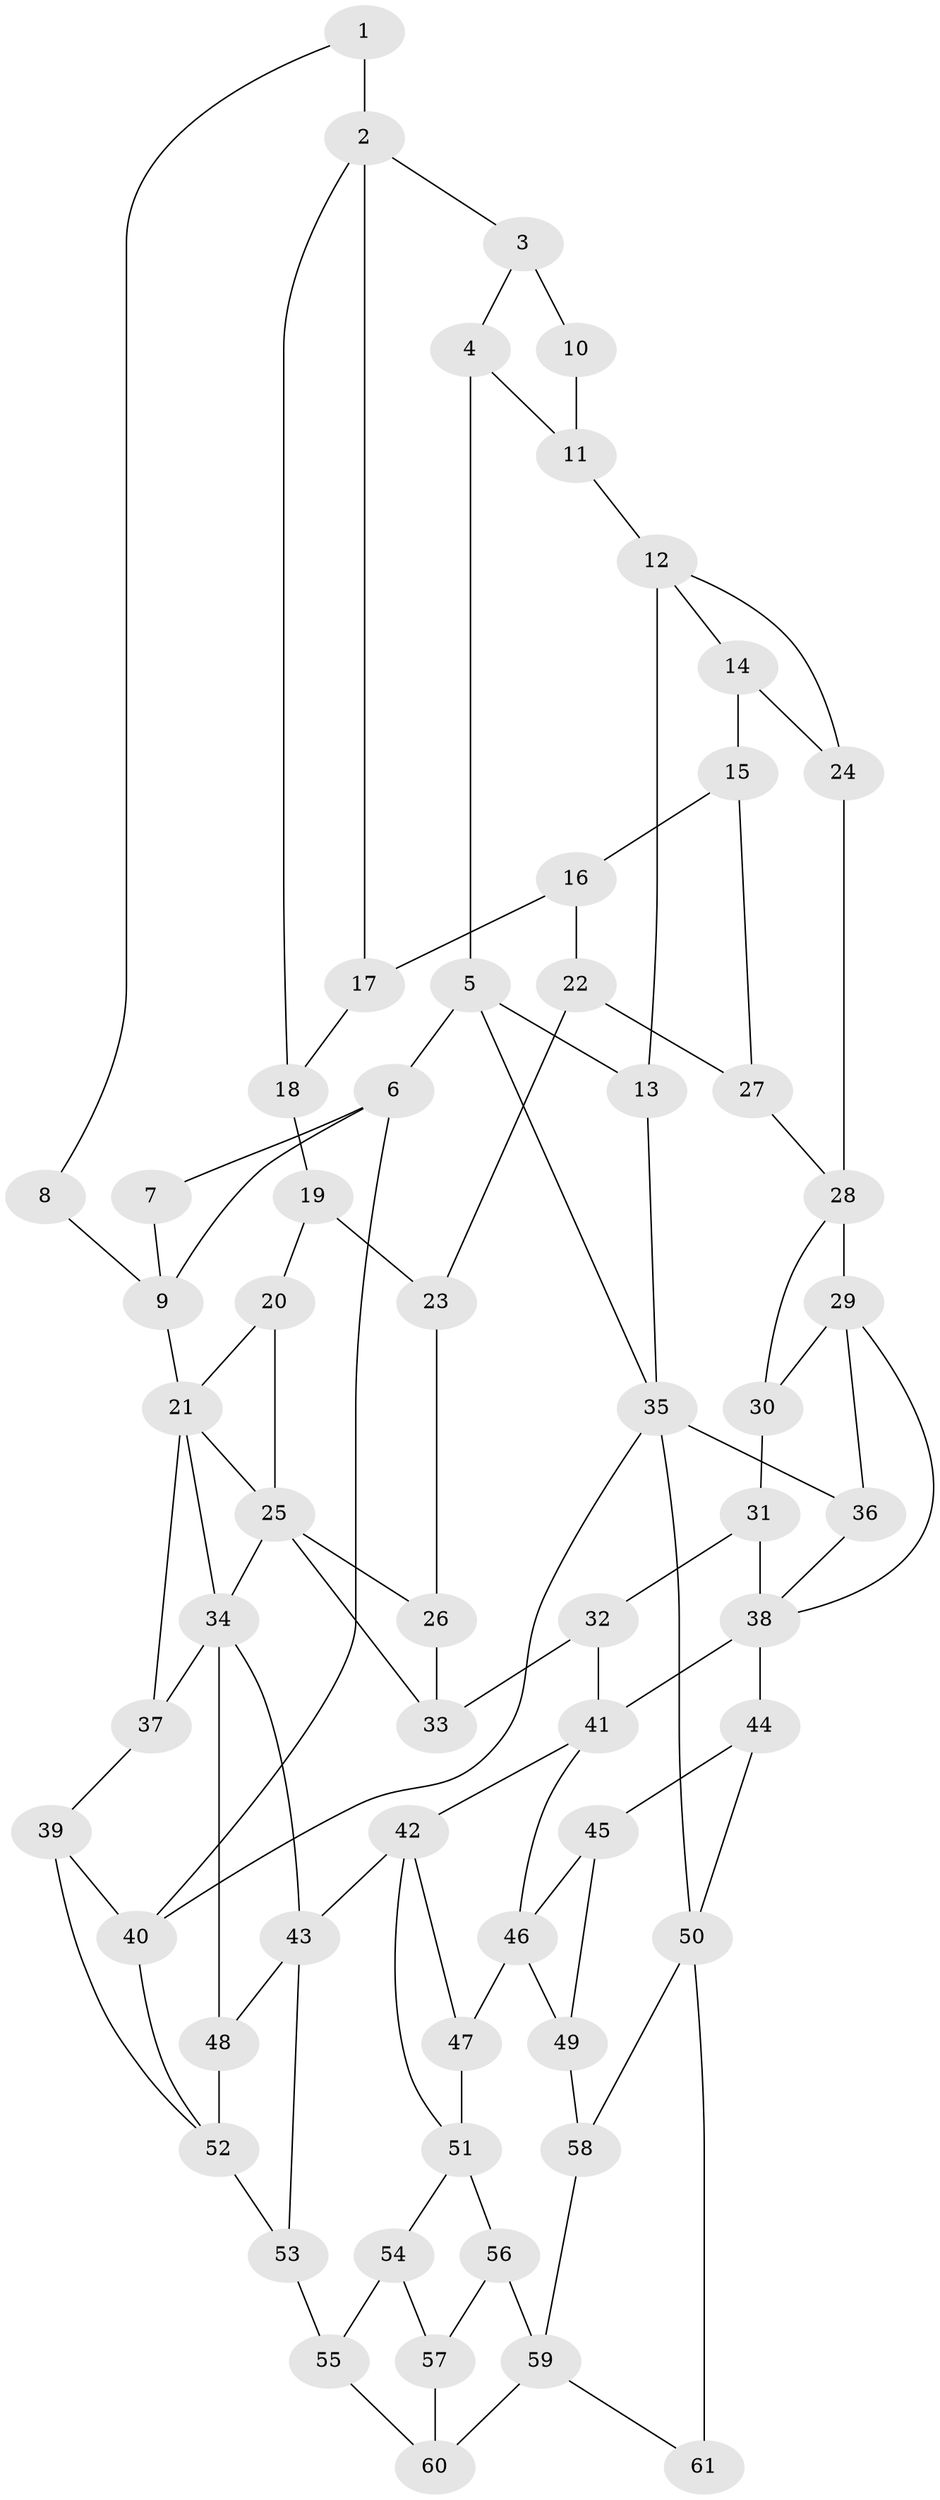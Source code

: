 // original degree distribution, {3: 0.01639344262295082, 4: 0.26229508196721313, 6: 0.2459016393442623, 5: 0.47540983606557374}
// Generated by graph-tools (version 1.1) at 2025/54/03/04/25 22:54:46]
// undirected, 61 vertices, 102 edges
graph export_dot {
  node [color=gray90,style=filled];
  1;
  2;
  3;
  4;
  5;
  6;
  7;
  8;
  9;
  10;
  11;
  12;
  13;
  14;
  15;
  16;
  17;
  18;
  19;
  20;
  21;
  22;
  23;
  24;
  25;
  26;
  27;
  28;
  29;
  30;
  31;
  32;
  33;
  34;
  35;
  36;
  37;
  38;
  39;
  40;
  41;
  42;
  43;
  44;
  45;
  46;
  47;
  48;
  49;
  50;
  51;
  52;
  53;
  54;
  55;
  56;
  57;
  58;
  59;
  60;
  61;
  1 -- 2 [weight=2.0];
  1 -- 8 [weight=1.0];
  2 -- 3 [weight=2.0];
  2 -- 17 [weight=1.0];
  2 -- 18 [weight=1.0];
  3 -- 4 [weight=1.0];
  3 -- 10 [weight=3.0];
  4 -- 5 [weight=1.0];
  4 -- 11 [weight=1.0];
  5 -- 6 [weight=1.0];
  5 -- 13 [weight=1.0];
  5 -- 35 [weight=1.0];
  6 -- 7 [weight=1.0];
  6 -- 9 [weight=1.0];
  6 -- 40 [weight=1.0];
  7 -- 9 [weight=1.0];
  8 -- 9 [weight=2.0];
  9 -- 21 [weight=2.0];
  10 -- 11 [weight=3.0];
  11 -- 12 [weight=2.0];
  12 -- 13 [weight=1.0];
  12 -- 14 [weight=1.0];
  12 -- 24 [weight=1.0];
  13 -- 35 [weight=1.0];
  14 -- 15 [weight=1.0];
  14 -- 24 [weight=1.0];
  15 -- 16 [weight=1.0];
  15 -- 27 [weight=1.0];
  16 -- 17 [weight=1.0];
  16 -- 22 [weight=1.0];
  17 -- 18 [weight=1.0];
  18 -- 19 [weight=1.0];
  19 -- 20 [weight=1.0];
  19 -- 23 [weight=1.0];
  20 -- 21 [weight=1.0];
  20 -- 25 [weight=2.0];
  21 -- 25 [weight=1.0];
  21 -- 34 [weight=1.0];
  21 -- 37 [weight=1.0];
  22 -- 23 [weight=1.0];
  22 -- 27 [weight=1.0];
  23 -- 26 [weight=1.0];
  24 -- 28 [weight=1.0];
  25 -- 26 [weight=1.0];
  25 -- 33 [weight=1.0];
  25 -- 34 [weight=1.0];
  26 -- 33 [weight=1.0];
  27 -- 28 [weight=1.0];
  28 -- 29 [weight=3.0];
  28 -- 30 [weight=1.0];
  29 -- 30 [weight=1.0];
  29 -- 36 [weight=1.0];
  29 -- 38 [weight=1.0];
  30 -- 31 [weight=1.0];
  31 -- 32 [weight=1.0];
  31 -- 38 [weight=1.0];
  32 -- 33 [weight=1.0];
  32 -- 41 [weight=1.0];
  34 -- 37 [weight=2.0];
  34 -- 43 [weight=1.0];
  34 -- 48 [weight=1.0];
  35 -- 36 [weight=1.0];
  35 -- 40 [weight=1.0];
  35 -- 50 [weight=2.0];
  36 -- 38 [weight=1.0];
  37 -- 39 [weight=1.0];
  38 -- 41 [weight=1.0];
  38 -- 44 [weight=1.0];
  39 -- 40 [weight=1.0];
  39 -- 52 [weight=1.0];
  40 -- 52 [weight=1.0];
  41 -- 42 [weight=1.0];
  41 -- 46 [weight=2.0];
  42 -- 43 [weight=1.0];
  42 -- 47 [weight=1.0];
  42 -- 51 [weight=1.0];
  43 -- 48 [weight=1.0];
  43 -- 53 [weight=1.0];
  44 -- 45 [weight=1.0];
  44 -- 50 [weight=1.0];
  45 -- 46 [weight=1.0];
  45 -- 49 [weight=1.0];
  46 -- 47 [weight=2.0];
  46 -- 49 [weight=1.0];
  47 -- 51 [weight=2.0];
  48 -- 52 [weight=2.0];
  49 -- 58 [weight=1.0];
  50 -- 58 [weight=1.0];
  50 -- 61 [weight=2.0];
  51 -- 54 [weight=1.0];
  51 -- 56 [weight=1.0];
  52 -- 53 [weight=2.0];
  53 -- 55 [weight=2.0];
  54 -- 55 [weight=1.0];
  54 -- 57 [weight=1.0];
  55 -- 60 [weight=2.0];
  56 -- 57 [weight=1.0];
  56 -- 59 [weight=1.0];
  57 -- 60 [weight=2.0];
  58 -- 59 [weight=1.0];
  59 -- 60 [weight=2.0];
  59 -- 61 [weight=1.0];
}
